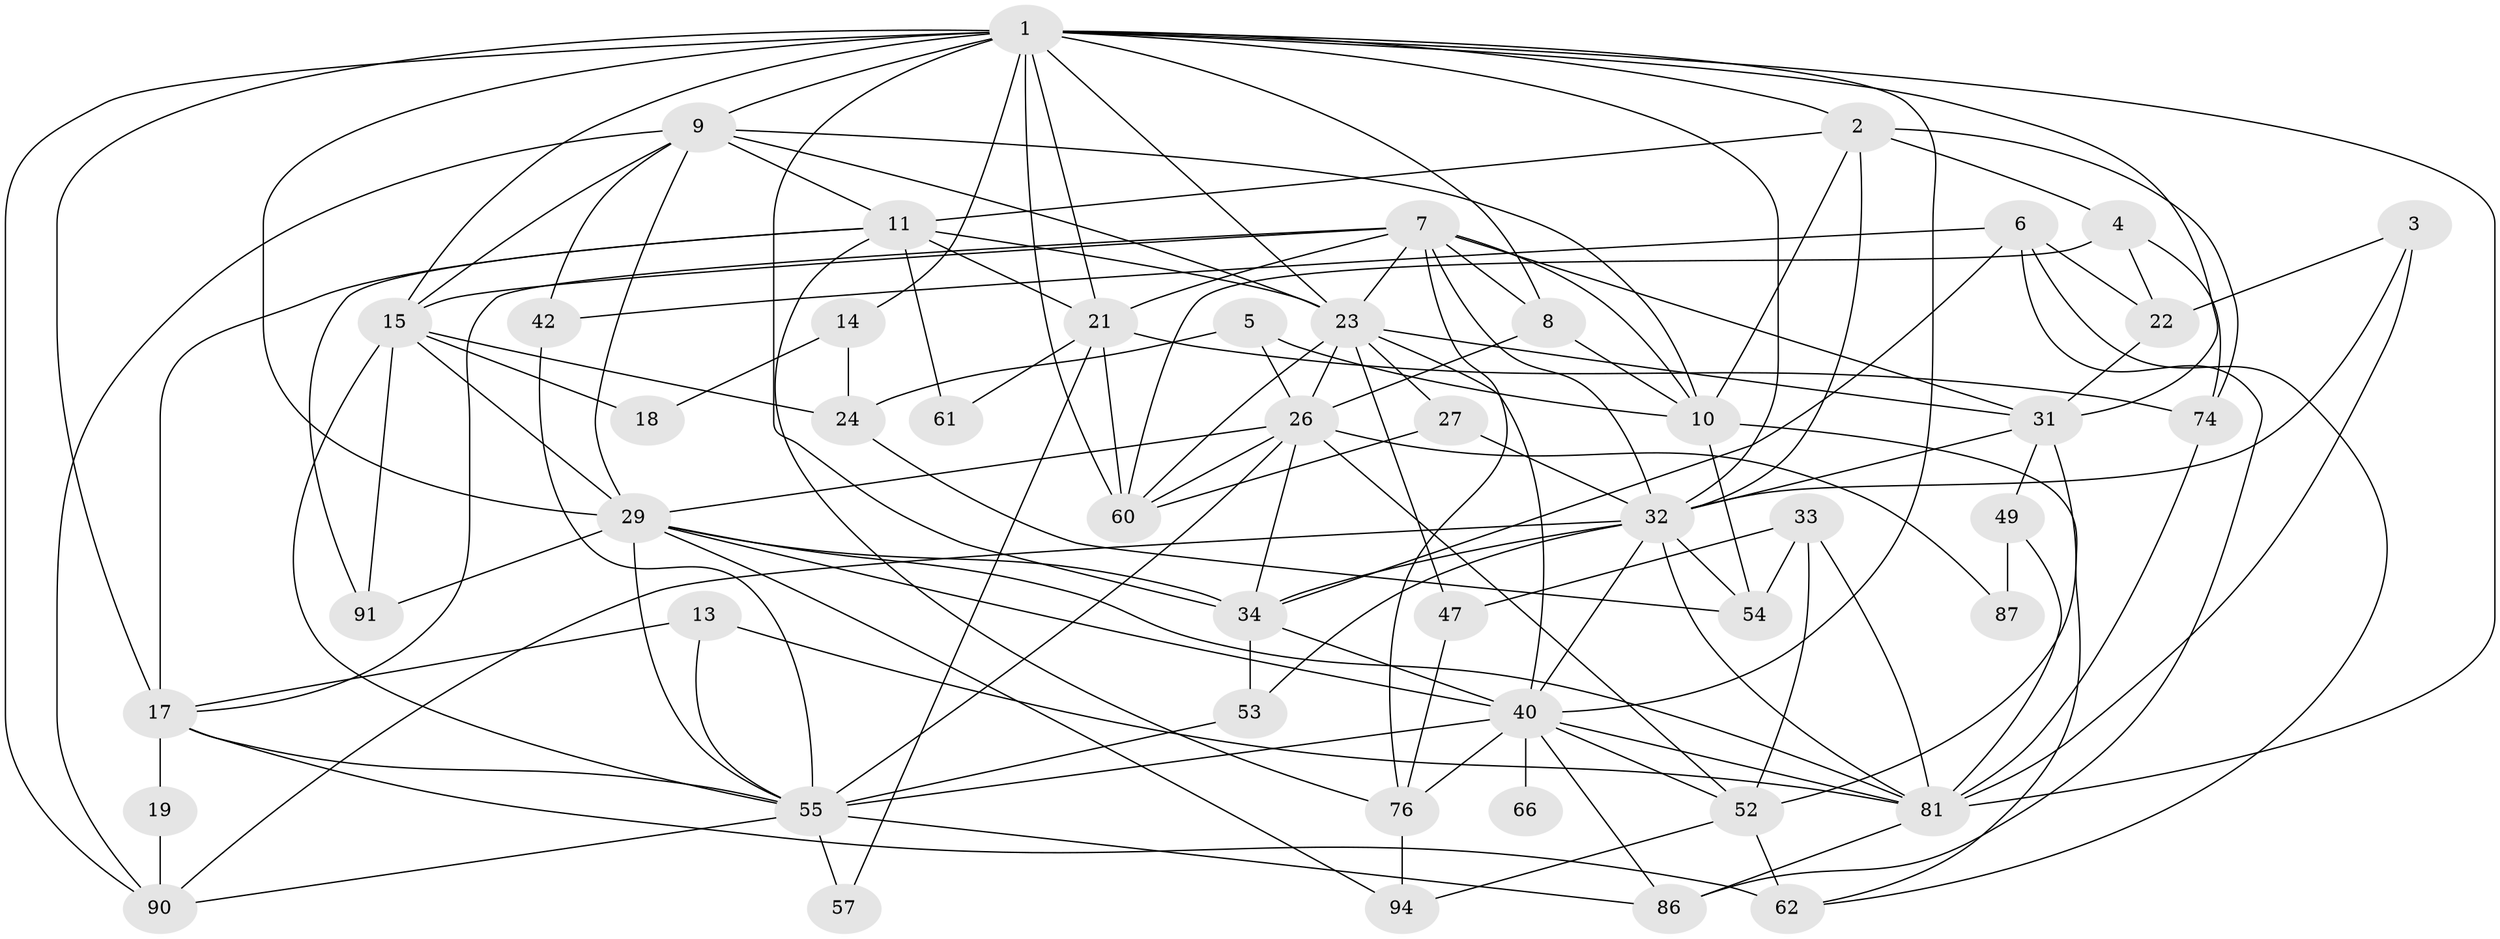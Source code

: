 // original degree distribution, {5: 0.16161616161616163, 2: 0.15151515151515152, 4: 0.32323232323232326, 3: 0.2222222222222222, 7: 0.050505050505050504, 6: 0.08080808080808081, 9: 0.010101010101010102}
// Generated by graph-tools (version 1.1) at 2025/18/03/04/25 18:18:31]
// undirected, 49 vertices, 135 edges
graph export_dot {
graph [start="1"]
  node [color=gray90,style=filled];
  1 [super="+56+16+41+68"];
  2 [super="+72"];
  3 [super="+45"];
  4 [super="+80"];
  5;
  6 [super="+37"];
  7 [super="+25"];
  8;
  9 [super="+20+39"];
  10 [super="+28"];
  11 [super="+12"];
  13;
  14;
  15 [super="+65+67+70"];
  17 [super="+71"];
  18;
  19;
  21 [super="+88+92"];
  22;
  23 [super="+38+35+36"];
  24;
  26 [super="+69+30"];
  27;
  29 [super="+50+58+89"];
  31 [super="+43"];
  32 [super="+44"];
  33;
  34 [super="+83+46"];
  40 [super="+51+85"];
  42;
  47;
  49;
  52 [super="+77+78"];
  53;
  54 [super="+64"];
  55 [super="+59"];
  57;
  60 [super="+75+73"];
  61;
  62;
  66;
  74;
  76;
  81 [super="+96"];
  86;
  87;
  90;
  91;
  94;
  1 -- 2;
  1 -- 40;
  1 -- 15;
  1 -- 90;
  1 -- 60 [weight=2];
  1 -- 31 [weight=2];
  1 -- 21;
  1 -- 9 [weight=3];
  1 -- 81 [weight=2];
  1 -- 29;
  1 -- 34;
  1 -- 32;
  1 -- 14;
  1 -- 17;
  1 -- 8;
  1 -- 23;
  2 -- 32 [weight=2];
  2 -- 10;
  2 -- 11;
  2 -- 4;
  2 -- 74;
  3 -- 22;
  3 -- 32;
  3 -- 81;
  4 -- 60 [weight=2];
  4 -- 22;
  4 -- 74;
  5 -- 24;
  5 -- 10;
  5 -- 26;
  6 -- 22;
  6 -- 42;
  6 -- 34;
  6 -- 62;
  6 -- 86;
  7 -- 31;
  7 -- 15;
  7 -- 10;
  7 -- 8;
  7 -- 76;
  7 -- 32;
  7 -- 17;
  7 -- 23;
  7 -- 21;
  8 -- 10;
  8 -- 26;
  9 -- 42;
  9 -- 90;
  9 -- 10;
  9 -- 11;
  9 -- 15;
  9 -- 29;
  9 -- 23;
  10 -- 62;
  10 -- 54;
  11 -- 21 [weight=2];
  11 -- 91;
  11 -- 76;
  11 -- 61;
  11 -- 17;
  11 -- 23;
  13 -- 17;
  13 -- 55;
  13 -- 81;
  14 -- 24;
  14 -- 18;
  15 -- 18;
  15 -- 24;
  15 -- 91 [weight=2];
  15 -- 55;
  15 -- 29;
  17 -- 19;
  17 -- 55;
  17 -- 62;
  19 -- 90;
  21 -- 57;
  21 -- 74;
  21 -- 61;
  21 -- 60;
  22 -- 31;
  23 -- 26 [weight=2];
  23 -- 60;
  23 -- 27 [weight=2];
  23 -- 47;
  23 -- 40;
  23 -- 31;
  24 -- 54;
  26 -- 87;
  26 -- 60;
  26 -- 29;
  26 -- 34;
  26 -- 52;
  26 -- 55;
  27 -- 32;
  27 -- 60;
  29 -- 91;
  29 -- 34;
  29 -- 55;
  29 -- 94;
  29 -- 81;
  29 -- 40;
  31 -- 32;
  31 -- 49;
  31 -- 52;
  32 -- 53;
  32 -- 81;
  32 -- 34;
  32 -- 54;
  32 -- 40;
  32 -- 90;
  33 -- 47;
  33 -- 54;
  33 -- 52;
  33 -- 81;
  34 -- 53;
  34 -- 40;
  40 -- 76;
  40 -- 66 [weight=2];
  40 -- 81;
  40 -- 86;
  40 -- 55 [weight=2];
  40 -- 52;
  42 -- 55;
  47 -- 76;
  49 -- 87;
  49 -- 81;
  52 -- 94;
  52 -- 62;
  53 -- 55;
  55 -- 90;
  55 -- 57;
  55 -- 86;
  74 -- 81;
  76 -- 94;
  81 -- 86;
}
